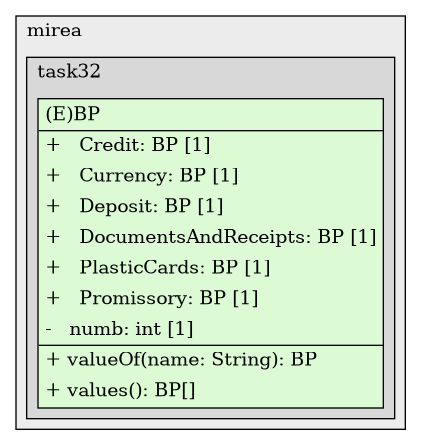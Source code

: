 @startuml

/' diagram meta data start
config=StructureConfiguration;
{
  "projectClassification": {
    "searchMode": "OpenProject", // OpenProject, AllProjects
    "includedProjects": "",
    "pathEndKeywords": "*.impl",
    "isClientPath": "",
    "isClientName": "",
    "isTestPath": "",
    "isTestName": "",
    "isMappingPath": "",
    "isMappingName": "",
    "isDataAccessPath": "",
    "isDataAccessName": "",
    "isDataStructurePath": "",
    "isDataStructureName": "",
    "isInterfaceStructuresPath": "",
    "isInterfaceStructuresName": "",
    "isEntryPointPath": "",
    "isEntryPointName": ""
  },
  "graphRestriction": {
    "classPackageExcludeFilter": "",
    "classPackageIncludeFilter": "",
    "classNameExcludeFilter": "",
    "classNameIncludeFilter": "",
    "methodNameExcludeFilter": "",
    "methodNameIncludeFilter": "",
    "removeByInheritance": "", // inheritance/annotation based filtering is done in a second step
    "removeByAnnotation": "",
    "removeByClassPackage": "", // cleanup the graph after inheritance/annotation based filtering is done
    "removeByClassName": "",
    "cutMappings": false,
    "cutEnum": true,
    "cutTests": true,
    "cutClient": true,
    "cutDataAccess": false,
    "cutInterfaceStructures": false,
    "cutDataStructures": false,
    "cutGetterAndSetter": true,
    "cutConstructors": true
  },
  "graphTraversal": {
    "forwardDepth": 6,
    "backwardDepth": 6,
    "classPackageExcludeFilter": "",
    "classPackageIncludeFilter": "",
    "classNameExcludeFilter": "",
    "classNameIncludeFilter": "",
    "methodNameExcludeFilter": "",
    "methodNameIncludeFilter": "",
    "hideMappings": false,
    "hideDataStructures": false,
    "hidePrivateMethods": true,
    "hideInterfaceCalls": true, // indirection: implementation -> interface (is hidden) -> implementation
    "onlyShowApplicationEntryPoints": false // root node is included
  },
  "details": {
    "aggregation": "GroupByClass", // ByClass, GroupByClass, None
    "showClassGenericTypes": true,
    "showMethods": true,
    "showMethodParameterNames": true,
    "showMethodParameterTypes": true,
    "showMethodReturnType": true,
    "showPackageLevels": 2,
    "showDetailedClassStructure": true
  },
  "rootClass": "ru.mirea.task32.BP"
}
diagram meta data end '/



digraph g {
    rankdir="TB"
    splines=polyline
    

'nodes 
subgraph cluster_103904626 { 
   	label=mirea
	labeljust=l
	fillcolor="#ececec"
	style=filled
   
   subgraph cluster_1230273184 { 
   	label=task32
	labeljust=l
	fillcolor="#d8d8d8"
	style=filled
   
   BP1660034155[
	label=<<TABLE BORDER="1" CELLBORDER="0" CELLPADDING="4" CELLSPACING="0">
<TR><TD ALIGN="LEFT" >(E)BP</TD></TR>
<HR/>
<TR><TD ALIGN="LEFT" >+   Credit: BP [1]</TD></TR>
<TR><TD ALIGN="LEFT" >+   Currency: BP [1]</TD></TR>
<TR><TD ALIGN="LEFT" >+   Deposit: BP [1]</TD></TR>
<TR><TD ALIGN="LEFT" >+   DocumentsAndReceipts: BP [1]</TD></TR>
<TR><TD ALIGN="LEFT" >+   PlasticCards: BP [1]</TD></TR>
<TR><TD ALIGN="LEFT" >+   Promissory: BP [1]</TD></TR>
<TR><TD ALIGN="LEFT" >-   numb: int [1]</TD></TR>
<HR/>
<TR><TD ALIGN="LEFT" >+ valueOf(name: String): BP</TD></TR>
<TR><TD ALIGN="LEFT" >+ values(): BP[]</TD></TR>
</TABLE>>
	style=filled
	margin=0
	shape=plaintext
	fillcolor="#DCFBD5"
];
} 
} 

'edges    

    
}
@enduml